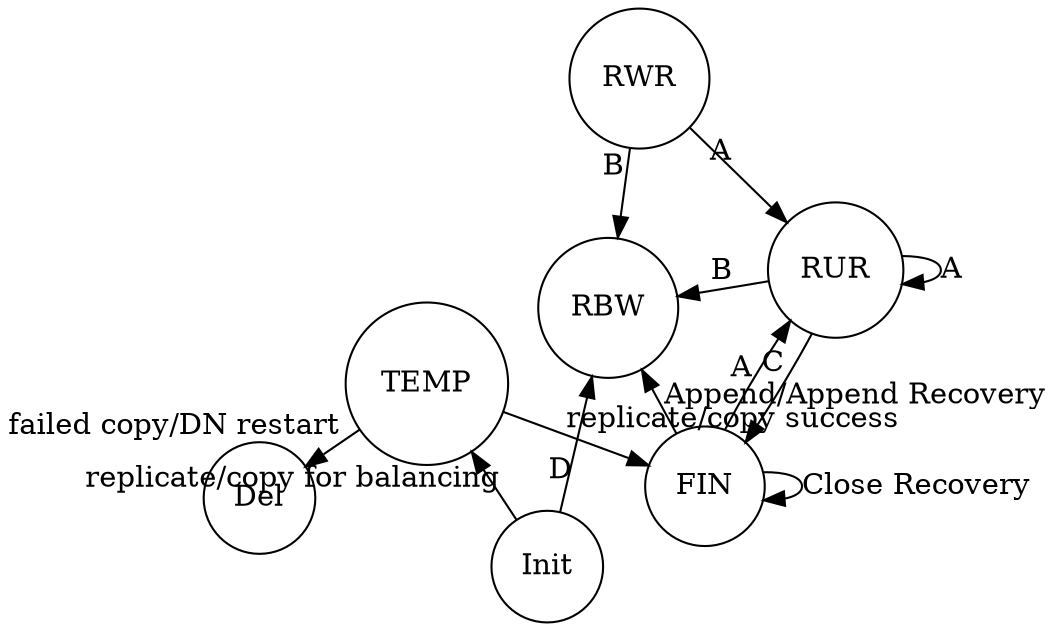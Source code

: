 digraph hello {
//A = Replica Recovery Starts
//B = DN Dies
graph [layout=fdp]
node [shape=circle]
TEMP [label="TEMP"]
INIT [label="Init"]
FINALIZED [label="FIN"]
RBW [label="RBW"]
RUR [label="RUR"]
RWR [label="RWR"]
DEL [label="Del"]

INIT->RBW [label="D"] //Create
INIT->TEMP [label="replicate/copy for balancing"]

TEMP->DEL [label="failed copy/DN restart"]
TEMP->FINALIZED [label="replicate/copy success"]

FINALIZED->RUR [label="A"] //Replica Recovery Starts
FINALIZED->RBW [label="Append/Append Recovery"]
FINALIZED->FINALIZED [label="Close Recovery"]

RUR->RUR [label="A"] //Replica Recovery Starts
RUR->RBW [label="B"] //DN Dies
RUR->FINALIZED [label="C"] //Replica Recovery Finishes

RWR->RBW [label="B"] //DN Dies
RWR->RUR [label="A"] //Replica Recovery Starts

}
